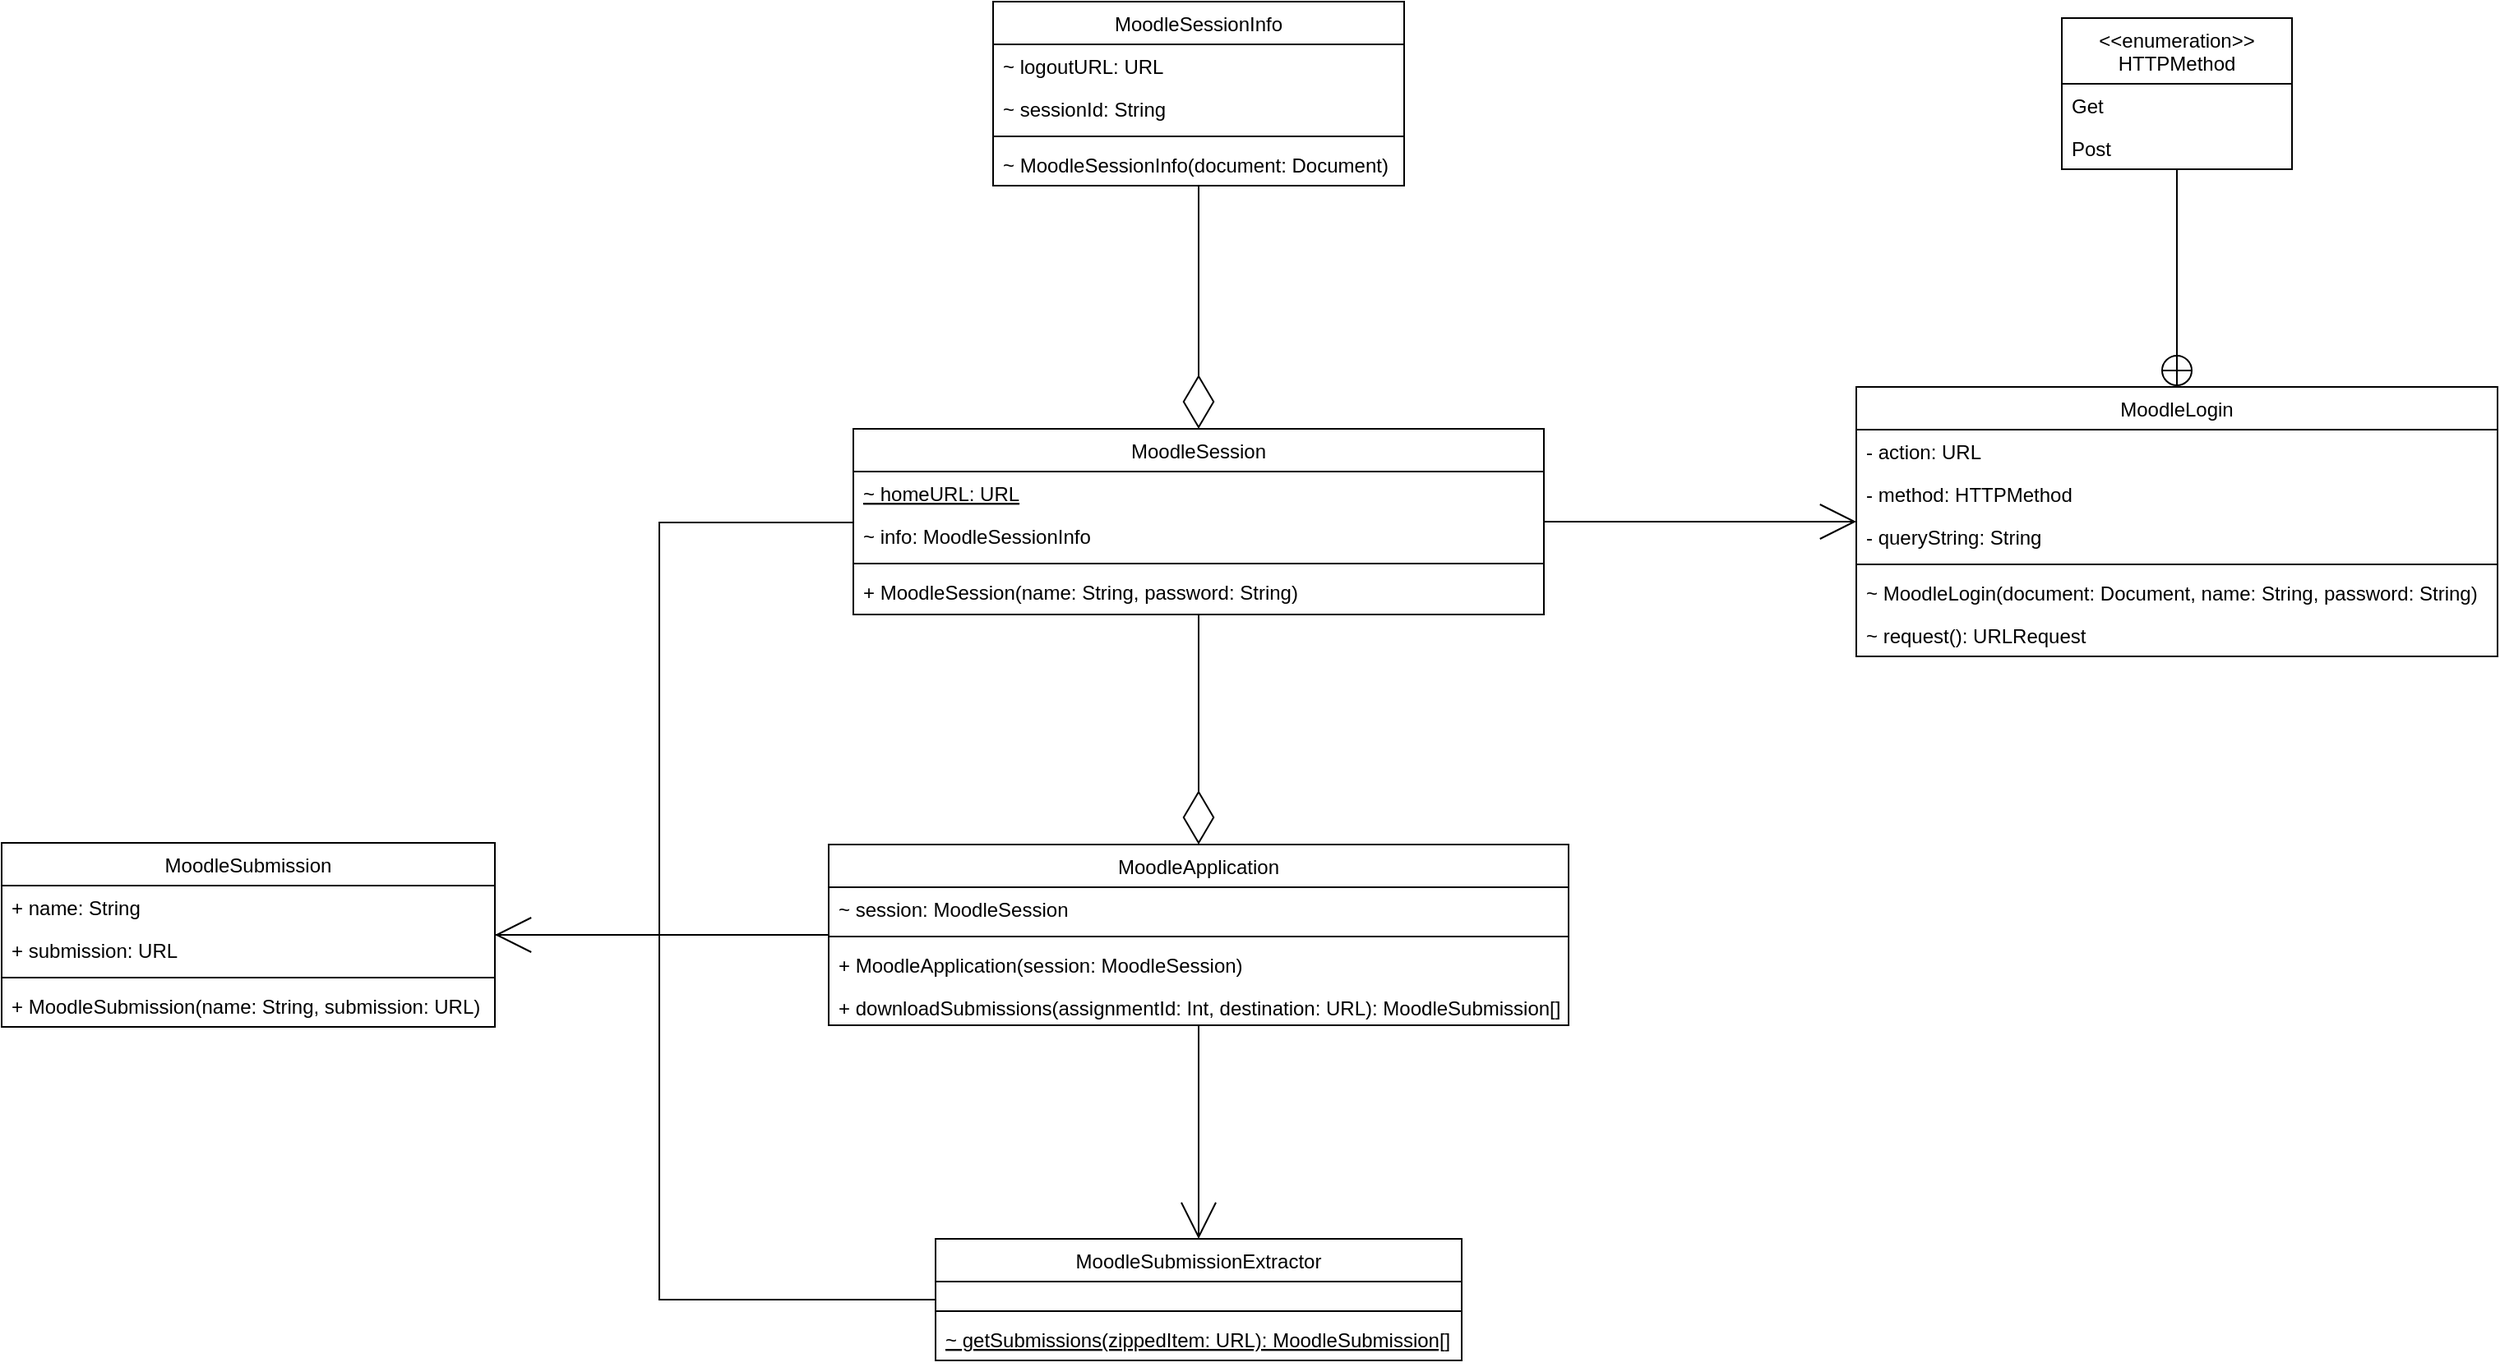<mxfile version="14.6.13" type="device"><diagram id="C5RBs43oDa-KdzZeNtuy" name="Page-1"><mxGraphModel dx="1843" dy="1260" grid="1" gridSize="10" guides="1" tooltips="1" connect="1" arrows="1" fold="1" page="1" pageScale="1" pageWidth="2000" pageHeight="1200" math="0" shadow="0"><root><mxCell id="WIyWlLk6GJQsqaUBKTNV-0"/><mxCell id="WIyWlLk6GJQsqaUBKTNV-1" parent="WIyWlLk6GJQsqaUBKTNV-0"/><mxCell id="5OPbrqp7PLmxZUNwN2ZK-82" style="edgeStyle=orthogonalEdgeStyle;rounded=0;orthogonalLoop=1;jettySize=auto;html=1;endArrow=open;endFill=0;endSize=20;strokeWidth=1;" edge="1" parent="WIyWlLk6GJQsqaUBKTNV-1" source="5OPbrqp7PLmxZUNwN2ZK-15" target="5OPbrqp7PLmxZUNwN2ZK-74"><mxGeometry relative="1" as="geometry"/></mxCell><mxCell id="5OPbrqp7PLmxZUNwN2ZK-15" value="MoodleApplication" style="swimlane;fontStyle=0;childLayout=stackLayout;horizontal=1;startSize=26;horizontalStack=0;resizeParent=1;resizeParentMax=0;resizeLast=0;collapsible=1;marginBottom=0;" vertex="1" parent="WIyWlLk6GJQsqaUBKTNV-1"><mxGeometry x="773" y="600" width="450" height="110" as="geometry"/></mxCell><mxCell id="5OPbrqp7PLmxZUNwN2ZK-23" value="~ session: MoodleSession" style="text;strokeColor=none;fillColor=none;align=left;verticalAlign=top;spacingLeft=4;spacingRight=4;overflow=hidden;rotatable=0;points=[[0,0.5],[1,0.5]];portConstraint=eastwest;" vertex="1" parent="5OPbrqp7PLmxZUNwN2ZK-15"><mxGeometry y="26" width="450" height="26" as="geometry"/></mxCell><mxCell id="5OPbrqp7PLmxZUNwN2ZK-20" value="" style="line;html=1;strokeWidth=1;align=left;verticalAlign=middle;spacingTop=-1;spacingLeft=3;spacingRight=3;rotatable=0;labelPosition=right;points=[];portConstraint=eastwest;" vertex="1" parent="5OPbrqp7PLmxZUNwN2ZK-15"><mxGeometry y="52" width="450" height="8" as="geometry"/></mxCell><mxCell id="5OPbrqp7PLmxZUNwN2ZK-30" value="+ MoodleApplication(session: MoodleSession)" style="text;strokeColor=none;fillColor=none;align=left;verticalAlign=top;spacingLeft=4;spacingRight=4;overflow=hidden;rotatable=0;points=[[0,0.5],[1,0.5]];portConstraint=eastwest;" vertex="1" parent="5OPbrqp7PLmxZUNwN2ZK-15"><mxGeometry y="60" width="450" height="26" as="geometry"/></mxCell><mxCell id="5OPbrqp7PLmxZUNwN2ZK-18" value="+ downloadSubmissions(assignmentId: Int, destination: URL): MoodleSubmission[]" style="text;strokeColor=none;fillColor=none;align=left;verticalAlign=top;spacingLeft=4;spacingRight=4;overflow=hidden;rotatable=0;points=[[0,0.5],[1,0.5]];portConstraint=eastwest;" vertex="1" parent="5OPbrqp7PLmxZUNwN2ZK-15"><mxGeometry y="86" width="450" height="24" as="geometry"/></mxCell><mxCell id="5OPbrqp7PLmxZUNwN2ZK-73" style="edgeStyle=orthogonalEdgeStyle;rounded=0;orthogonalLoop=1;jettySize=auto;html=1;endArrow=diamondThin;endFill=0;strokeWidth=1;endSize=30;" edge="1" parent="WIyWlLk6GJQsqaUBKTNV-1" source="5OPbrqp7PLmxZUNwN2ZK-24" target="5OPbrqp7PLmxZUNwN2ZK-15"><mxGeometry relative="1" as="geometry"/></mxCell><mxCell id="5OPbrqp7PLmxZUNwN2ZK-24" value="MoodleSession" style="swimlane;fontStyle=0;align=center;verticalAlign=top;childLayout=stackLayout;horizontal=1;startSize=26;horizontalStack=0;resizeParent=1;resizeLast=0;collapsible=1;marginBottom=0;rounded=0;shadow=0;strokeWidth=1;" vertex="1" parent="WIyWlLk6GJQsqaUBKTNV-1"><mxGeometry x="788" y="347" width="420" height="113" as="geometry"><mxRectangle x="130" y="380" width="160" height="26" as="alternateBounds"/></mxGeometry></mxCell><mxCell id="5OPbrqp7PLmxZUNwN2ZK-25" value="~ homeURL: URL" style="text;align=left;verticalAlign=top;spacingLeft=4;spacingRight=4;overflow=hidden;rotatable=0;points=[[0,0.5],[1,0.5]];portConstraint=eastwest;fontStyle=4" vertex="1" parent="5OPbrqp7PLmxZUNwN2ZK-24"><mxGeometry y="26" width="420" height="26" as="geometry"/></mxCell><mxCell id="5OPbrqp7PLmxZUNwN2ZK-26" value="~ info: MoodleSessionInfo" style="text;align=left;verticalAlign=top;spacingLeft=4;spacingRight=4;overflow=hidden;rotatable=0;points=[[0,0.5],[1,0.5]];portConstraint=eastwest;rounded=0;shadow=0;html=0;" vertex="1" parent="5OPbrqp7PLmxZUNwN2ZK-24"><mxGeometry y="52" width="420" height="26" as="geometry"/></mxCell><mxCell id="5OPbrqp7PLmxZUNwN2ZK-27" value="" style="line;html=1;strokeWidth=1;align=left;verticalAlign=middle;spacingTop=-1;spacingLeft=3;spacingRight=3;rotatable=0;labelPosition=right;points=[];portConstraint=eastwest;" vertex="1" parent="5OPbrqp7PLmxZUNwN2ZK-24"><mxGeometry y="78" width="420" height="8" as="geometry"/></mxCell><mxCell id="5OPbrqp7PLmxZUNwN2ZK-28" value="+ MoodleSession(name: String, password: String)" style="text;align=left;verticalAlign=top;spacingLeft=4;spacingRight=4;overflow=hidden;rotatable=0;points=[[0,0.5],[1,0.5]];portConstraint=eastwest;fontStyle=0" vertex="1" parent="5OPbrqp7PLmxZUNwN2ZK-24"><mxGeometry y="86" width="420" height="26" as="geometry"/></mxCell><mxCell id="5OPbrqp7PLmxZUNwN2ZK-42" value="MoodleSessionInfo" style="swimlane;fontStyle=0;align=center;verticalAlign=top;childLayout=stackLayout;horizontal=1;startSize=26;horizontalStack=0;resizeParent=1;resizeLast=0;collapsible=1;marginBottom=0;rounded=0;shadow=0;strokeWidth=1;" vertex="1" parent="WIyWlLk6GJQsqaUBKTNV-1"><mxGeometry x="873" y="87" width="250" height="112" as="geometry"><mxRectangle x="130" y="380" width="160" height="26" as="alternateBounds"/></mxGeometry></mxCell><mxCell id="5OPbrqp7PLmxZUNwN2ZK-43" value="~ logoutURL: URL" style="text;align=left;verticalAlign=top;spacingLeft=4;spacingRight=4;overflow=hidden;rotatable=0;points=[[0,0.5],[1,0.5]];portConstraint=eastwest;fontStyle=0" vertex="1" parent="5OPbrqp7PLmxZUNwN2ZK-42"><mxGeometry y="26" width="250" height="26" as="geometry"/></mxCell><mxCell id="5OPbrqp7PLmxZUNwN2ZK-44" value="~ sessionId: String" style="text;align=left;verticalAlign=top;spacingLeft=4;spacingRight=4;overflow=hidden;rotatable=0;points=[[0,0.5],[1,0.5]];portConstraint=eastwest;rounded=0;shadow=0;html=0;" vertex="1" parent="5OPbrqp7PLmxZUNwN2ZK-42"><mxGeometry y="52" width="250" height="26" as="geometry"/></mxCell><mxCell id="5OPbrqp7PLmxZUNwN2ZK-45" value="" style="line;html=1;strokeWidth=1;align=left;verticalAlign=middle;spacingTop=-1;spacingLeft=3;spacingRight=3;rotatable=0;labelPosition=right;points=[];portConstraint=eastwest;" vertex="1" parent="5OPbrqp7PLmxZUNwN2ZK-42"><mxGeometry y="78" width="250" height="8" as="geometry"/></mxCell><mxCell id="5OPbrqp7PLmxZUNwN2ZK-46" value="~ MoodleSessionInfo(document: Document)" style="text;align=left;verticalAlign=top;spacingLeft=4;spacingRight=4;overflow=hidden;rotatable=0;points=[[0,0.5],[1,0.5]];portConstraint=eastwest;fontStyle=0" vertex="1" parent="5OPbrqp7PLmxZUNwN2ZK-42"><mxGeometry y="86" width="250" height="26" as="geometry"/></mxCell><mxCell id="5OPbrqp7PLmxZUNwN2ZK-50" value="MoodleLogin" style="swimlane;fontStyle=0;align=center;verticalAlign=top;childLayout=stackLayout;horizontal=1;startSize=26;horizontalStack=0;resizeParent=1;resizeLast=0;collapsible=1;marginBottom=0;rounded=0;shadow=0;strokeWidth=1;" vertex="1" parent="WIyWlLk6GJQsqaUBKTNV-1"><mxGeometry x="1398" y="321.5" width="390" height="164" as="geometry"><mxRectangle x="130" y="380" width="160" height="26" as="alternateBounds"/></mxGeometry></mxCell><mxCell id="5OPbrqp7PLmxZUNwN2ZK-51" value="- action: URL" style="text;align=left;verticalAlign=top;spacingLeft=4;spacingRight=4;overflow=hidden;rotatable=0;points=[[0,0.5],[1,0.5]];portConstraint=eastwest;fontStyle=0" vertex="1" parent="5OPbrqp7PLmxZUNwN2ZK-50"><mxGeometry y="26" width="390" height="26" as="geometry"/></mxCell><mxCell id="5OPbrqp7PLmxZUNwN2ZK-52" value="- method: HTTPMethod" style="text;align=left;verticalAlign=top;spacingLeft=4;spacingRight=4;overflow=hidden;rotatable=0;points=[[0,0.5],[1,0.5]];portConstraint=eastwest;rounded=0;shadow=0;html=0;" vertex="1" parent="5OPbrqp7PLmxZUNwN2ZK-50"><mxGeometry y="52" width="390" height="26" as="geometry"/></mxCell><mxCell id="5OPbrqp7PLmxZUNwN2ZK-55" value="- queryString: String" style="text;strokeColor=none;fillColor=none;align=left;verticalAlign=top;spacingLeft=4;spacingRight=4;overflow=hidden;rotatable=0;points=[[0,0.5],[1,0.5]];portConstraint=eastwest;" vertex="1" parent="5OPbrqp7PLmxZUNwN2ZK-50"><mxGeometry y="78" width="390" height="26" as="geometry"/></mxCell><mxCell id="5OPbrqp7PLmxZUNwN2ZK-53" value="" style="line;html=1;strokeWidth=1;align=left;verticalAlign=middle;spacingTop=-1;spacingLeft=3;spacingRight=3;rotatable=0;labelPosition=right;points=[];portConstraint=eastwest;" vertex="1" parent="5OPbrqp7PLmxZUNwN2ZK-50"><mxGeometry y="104" width="390" height="8" as="geometry"/></mxCell><mxCell id="5OPbrqp7PLmxZUNwN2ZK-54" value="~ MoodleLogin(document: Document, name: String, password: String)" style="text;align=left;verticalAlign=top;spacingLeft=4;spacingRight=4;overflow=hidden;rotatable=0;points=[[0,0.5],[1,0.5]];portConstraint=eastwest;fontStyle=0" vertex="1" parent="5OPbrqp7PLmxZUNwN2ZK-50"><mxGeometry y="112" width="390" height="26" as="geometry"/></mxCell><mxCell id="5OPbrqp7PLmxZUNwN2ZK-61" value="~ request(): URLRequest" style="text;strokeColor=none;fillColor=none;align=left;verticalAlign=top;spacingLeft=4;spacingRight=4;overflow=hidden;rotatable=0;points=[[0,0.5],[1,0.5]];portConstraint=eastwest;" vertex="1" parent="5OPbrqp7PLmxZUNwN2ZK-50"><mxGeometry y="138" width="390" height="26" as="geometry"/></mxCell><mxCell id="5OPbrqp7PLmxZUNwN2ZK-56" value="&lt;&lt;enumeration&gt;&gt;&#10;HTTPMethod" style="swimlane;fontStyle=0;childLayout=stackLayout;horizontal=1;startSize=40;horizontalStack=0;resizeParent=1;resizeParentMax=0;resizeLast=0;collapsible=1;marginBottom=0;" vertex="1" parent="WIyWlLk6GJQsqaUBKTNV-1"><mxGeometry x="1523" y="97" width="140" height="92" as="geometry"/></mxCell><mxCell id="5OPbrqp7PLmxZUNwN2ZK-57" value="Get" style="text;strokeColor=none;fillColor=none;align=left;verticalAlign=top;spacingLeft=4;spacingRight=4;overflow=hidden;rotatable=0;points=[[0,0.5],[1,0.5]];portConstraint=eastwest;" vertex="1" parent="5OPbrqp7PLmxZUNwN2ZK-56"><mxGeometry y="40" width="140" height="26" as="geometry"/></mxCell><mxCell id="5OPbrqp7PLmxZUNwN2ZK-58" value="Post" style="text;strokeColor=none;fillColor=none;align=left;verticalAlign=top;spacingLeft=4;spacingRight=4;overflow=hidden;rotatable=0;points=[[0,0.5],[1,0.5]];portConstraint=eastwest;" vertex="1" parent="5OPbrqp7PLmxZUNwN2ZK-56"><mxGeometry y="66" width="140" height="26" as="geometry"/></mxCell><mxCell id="5OPbrqp7PLmxZUNwN2ZK-60" value="" style="endArrow=circlePlus;startArrow=none;endFill=0;startFill=0;endSize=8;html=1;labelBackgroundColor=none;" edge="1" parent="WIyWlLk6GJQsqaUBKTNV-1" source="5OPbrqp7PLmxZUNwN2ZK-56" target="5OPbrqp7PLmxZUNwN2ZK-50"><mxGeometry width="160" relative="1" as="geometry"><mxPoint x="1638" y="550" as="sourcePoint"/><mxPoint x="1823" y="425" as="targetPoint"/><Array as="points"/></mxGeometry></mxCell><mxCell id="5OPbrqp7PLmxZUNwN2ZK-89" style="edgeStyle=orthogonalEdgeStyle;rounded=0;orthogonalLoop=1;jettySize=auto;html=1;endArrow=none;endFill=0;endSize=20;strokeWidth=1;" edge="1" parent="WIyWlLk6GJQsqaUBKTNV-1" source="5OPbrqp7PLmxZUNwN2ZK-62" target="5OPbrqp7PLmxZUNwN2ZK-74"><mxGeometry relative="1" as="geometry"><mxPoint x="838" y="1049" as="targetPoint"/><Array as="points"><mxPoint x="670" y="655"/><mxPoint x="670" y="877"/></Array></mxGeometry></mxCell><mxCell id="5OPbrqp7PLmxZUNwN2ZK-90" style="edgeStyle=orthogonalEdgeStyle;rounded=0;orthogonalLoop=1;jettySize=auto;html=1;endArrow=none;endFill=0;endSize=20;strokeWidth=1;" edge="1" parent="WIyWlLk6GJQsqaUBKTNV-1" source="5OPbrqp7PLmxZUNwN2ZK-62" target="5OPbrqp7PLmxZUNwN2ZK-15"><mxGeometry relative="1" as="geometry"/></mxCell><mxCell id="5OPbrqp7PLmxZUNwN2ZK-91" style="edgeStyle=orthogonalEdgeStyle;rounded=0;orthogonalLoop=1;jettySize=auto;html=1;endArrow=none;endFill=0;endSize=20;strokeWidth=1;startArrow=open;startFill=0;startSize=20;" edge="1" parent="WIyWlLk6GJQsqaUBKTNV-1" source="5OPbrqp7PLmxZUNwN2ZK-62" target="5OPbrqp7PLmxZUNwN2ZK-24"><mxGeometry relative="1" as="geometry"><mxPoint x="593" y="446" as="targetPoint"/><Array as="points"><mxPoint x="670" y="655"/><mxPoint x="670" y="404"/></Array></mxGeometry></mxCell><mxCell id="5OPbrqp7PLmxZUNwN2ZK-62" value="MoodleSubmission" style="swimlane;fontStyle=0;align=center;verticalAlign=top;childLayout=stackLayout;horizontal=1;startSize=26;horizontalStack=0;resizeParent=1;resizeLast=0;collapsible=1;marginBottom=0;rounded=0;shadow=0;strokeWidth=1;" vertex="1" parent="WIyWlLk6GJQsqaUBKTNV-1"><mxGeometry x="270" y="599" width="300" height="112" as="geometry"><mxRectangle x="130" y="380" width="160" height="26" as="alternateBounds"/></mxGeometry></mxCell><mxCell id="5OPbrqp7PLmxZUNwN2ZK-63" value="+ name: String" style="text;align=left;verticalAlign=top;spacingLeft=4;spacingRight=4;overflow=hidden;rotatable=0;points=[[0,0.5],[1,0.5]];portConstraint=eastwest;fontStyle=0" vertex="1" parent="5OPbrqp7PLmxZUNwN2ZK-62"><mxGeometry y="26" width="300" height="26" as="geometry"/></mxCell><mxCell id="5OPbrqp7PLmxZUNwN2ZK-64" value="+ submission: URL" style="text;align=left;verticalAlign=top;spacingLeft=4;spacingRight=4;overflow=hidden;rotatable=0;points=[[0,0.5],[1,0.5]];portConstraint=eastwest;rounded=0;shadow=0;html=0;" vertex="1" parent="5OPbrqp7PLmxZUNwN2ZK-62"><mxGeometry y="52" width="300" height="26" as="geometry"/></mxCell><mxCell id="5OPbrqp7PLmxZUNwN2ZK-65" value="" style="line;html=1;strokeWidth=1;align=left;verticalAlign=middle;spacingTop=-1;spacingLeft=3;spacingRight=3;rotatable=0;labelPosition=right;points=[];portConstraint=eastwest;" vertex="1" parent="5OPbrqp7PLmxZUNwN2ZK-62"><mxGeometry y="78" width="300" height="8" as="geometry"/></mxCell><mxCell id="5OPbrqp7PLmxZUNwN2ZK-66" value="+ MoodleSubmission(name: String, submission: URL)" style="text;align=left;verticalAlign=top;spacingLeft=4;spacingRight=4;overflow=hidden;rotatable=0;points=[[0,0.5],[1,0.5]];portConstraint=eastwest;fontStyle=0" vertex="1" parent="5OPbrqp7PLmxZUNwN2ZK-62"><mxGeometry y="86" width="300" height="26" as="geometry"/></mxCell><mxCell id="5OPbrqp7PLmxZUNwN2ZK-74" value="MoodleSubmissionExtractor" style="swimlane;fontStyle=0;childLayout=stackLayout;horizontal=1;startSize=26;horizontalStack=0;resizeParent=1;resizeParentMax=0;resizeLast=0;collapsible=1;marginBottom=0;" vertex="1" parent="WIyWlLk6GJQsqaUBKTNV-1"><mxGeometry x="838" y="840" width="320" height="74" as="geometry"/></mxCell><mxCell id="5OPbrqp7PLmxZUNwN2ZK-92" value=" " style="text;strokeColor=none;fillColor=none;align=left;verticalAlign=top;spacingLeft=4;spacingRight=4;overflow=hidden;rotatable=0;points=[[0,0.5],[1,0.5]];portConstraint=eastwest;" vertex="1" parent="5OPbrqp7PLmxZUNwN2ZK-74"><mxGeometry y="26" width="320" height="14" as="geometry"/></mxCell><mxCell id="5OPbrqp7PLmxZUNwN2ZK-77" value="" style="line;html=1;strokeWidth=1;align=left;verticalAlign=middle;spacingTop=-1;spacingLeft=3;spacingRight=3;rotatable=0;labelPosition=right;points=[];portConstraint=eastwest;" vertex="1" parent="5OPbrqp7PLmxZUNwN2ZK-74"><mxGeometry y="40" width="320" height="8" as="geometry"/></mxCell><mxCell id="5OPbrqp7PLmxZUNwN2ZK-78" value="~ getSubmissions(zippedItem: URL): MoodleSubmission[]" style="text;strokeColor=none;fillColor=none;align=left;verticalAlign=top;spacingLeft=4;spacingRight=4;overflow=hidden;rotatable=0;points=[[0,0.5],[1,0.5]];portConstraint=eastwest;fontStyle=4" vertex="1" parent="5OPbrqp7PLmxZUNwN2ZK-74"><mxGeometry y="48" width="320" height="26" as="geometry"/></mxCell><mxCell id="5OPbrqp7PLmxZUNwN2ZK-84" style="edgeStyle=orthogonalEdgeStyle;rounded=0;orthogonalLoop=1;jettySize=auto;html=1;endArrow=diamondThin;endFill=0;strokeWidth=1;endSize=30;" edge="1" parent="WIyWlLk6GJQsqaUBKTNV-1" source="5OPbrqp7PLmxZUNwN2ZK-42" target="5OPbrqp7PLmxZUNwN2ZK-24"><mxGeometry relative="1" as="geometry"><mxPoint x="1253" y="177" as="sourcePoint"/><mxPoint x="1253" y="337" as="targetPoint"/></mxGeometry></mxCell><mxCell id="5OPbrqp7PLmxZUNwN2ZK-85" style="edgeStyle=orthogonalEdgeStyle;rounded=0;orthogonalLoop=1;jettySize=auto;html=1;endArrow=open;endFill=0;endSize=20;strokeWidth=1;" edge="1" parent="WIyWlLk6GJQsqaUBKTNV-1" source="5OPbrqp7PLmxZUNwN2ZK-24" target="5OPbrqp7PLmxZUNwN2ZK-50"><mxGeometry relative="1" as="geometry"><mxPoint x="1243" y="557" as="sourcePoint"/><mxPoint x="1393" y="557" as="targetPoint"/></mxGeometry></mxCell></root></mxGraphModel></diagram></mxfile>